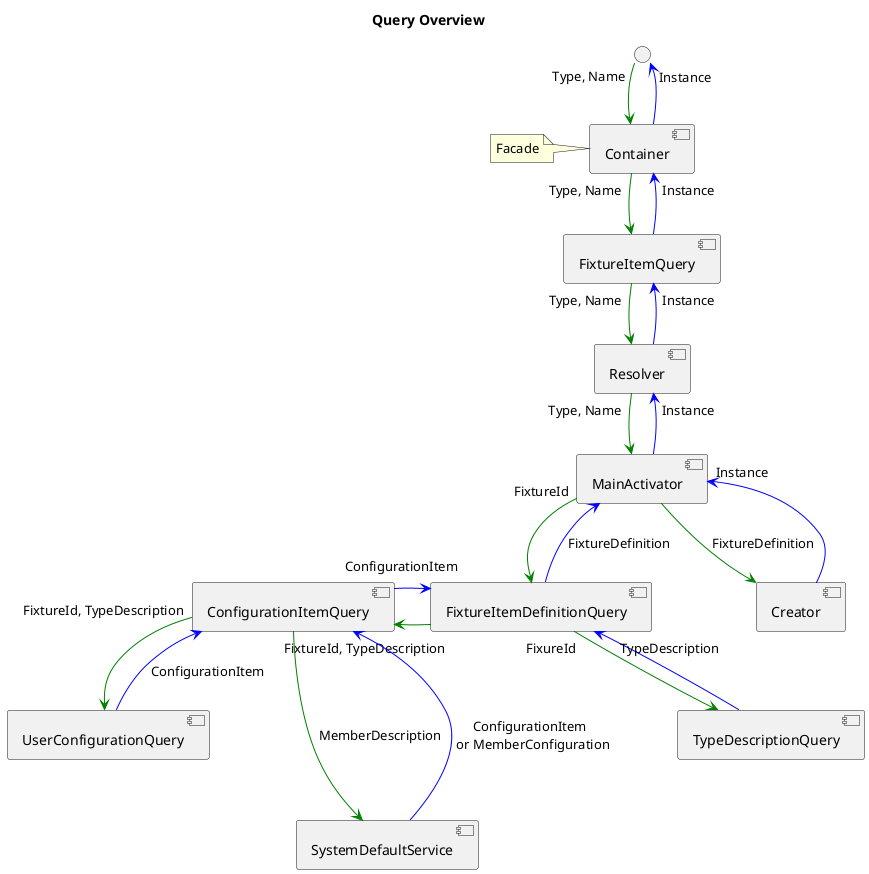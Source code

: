 @startuml CQRS Overview

title Query Overview

() " " as FixtuerId
[Container] as Container
note left of Container: Facade
[FixtureItemQuery] as FixtureContainer
[Resolver]

[MainActivator]
[FixtureItemDefinitionQuery]
[TypeDescriptionQuery]
[ConfigurationItemQuery]
[UserConfigurationQuery]
[SystemDefaultService]
[Creator]

FixtuerId "Type, Name" -d-> Container #line:green
Container -u-> "Instance" FixtuerId #line:blue

Container "Type, Name" -d-> FixtureContainer #line:green
FixtureContainer -u-> "Instance" Container #line:blue

FixtureContainer "Type, Name" -d-> Resolver #line:green
Resolver -u-> "Instance" FixtureContainer #line:blue

Resolver "Type, Name" -d-> MainActivator #line:green
MainActivator -u-> "Instance" Resolver #line:blue

MainActivator "FixtureId" -d-> FixtureItemDefinitionQuery #line:green
FixtureItemDefinitionQuery -u-> MainActivator #line:blue : "FixtureDefinition"

FixtureItemDefinitionQuery "FixureId" -d-> TypeDescriptionQuery #line:green
TypeDescriptionQuery -u-> "TypeDescription" FixtureItemDefinitionQuery #line:blue

FixtureItemDefinitionQuery "FixtureId, TypeDescription" -l-> ConfigurationItemQuery #line:green
ConfigurationItemQuery -r-> "ConfigurationItem" FixtureItemDefinitionQuery #line:blue

ConfigurationItemQuery "FixtureId, TypeDescription" -d-> UserConfigurationQuery #line:green
UserConfigurationQuery -u-> ConfigurationItemQuery #line:blue : "ConfigurationItem"

ConfigurationItemQuery -d--> SystemDefaultService #line:green : "MemberDescription"
SystemDefaultService -u-->  ConfigurationItemQuery #line:blue : "ConfigurationItem \n or MemberConfiguration"

MainActivator -d-> Creator #line:green : "FixtureDefinition"
Creator -u-> "Instance" MainActivator #line:blue

@enduml